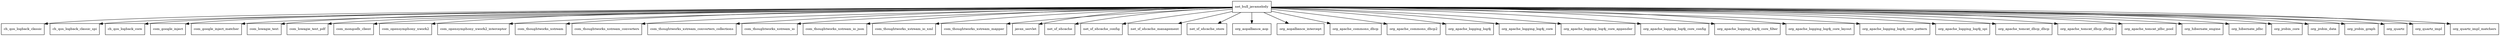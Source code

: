 digraph javamelody_core_1_65_0_package_dependencies {
  node [shape = box, fontsize=10.0];
  net_bull_javamelody -> ch_qos_logback_classic;
  net_bull_javamelody -> ch_qos_logback_classic_spi;
  net_bull_javamelody -> ch_qos_logback_core;
  net_bull_javamelody -> com_google_inject;
  net_bull_javamelody -> com_google_inject_matcher;
  net_bull_javamelody -> com_lowagie_text;
  net_bull_javamelody -> com_lowagie_text_pdf;
  net_bull_javamelody -> com_mongodb_client;
  net_bull_javamelody -> com_opensymphony_xwork2;
  net_bull_javamelody -> com_opensymphony_xwork2_interceptor;
  net_bull_javamelody -> com_thoughtworks_xstream;
  net_bull_javamelody -> com_thoughtworks_xstream_converters;
  net_bull_javamelody -> com_thoughtworks_xstream_converters_collections;
  net_bull_javamelody -> com_thoughtworks_xstream_io;
  net_bull_javamelody -> com_thoughtworks_xstream_io_json;
  net_bull_javamelody -> com_thoughtworks_xstream_io_xml;
  net_bull_javamelody -> com_thoughtworks_xstream_mapper;
  net_bull_javamelody -> javax_servlet;
  net_bull_javamelody -> net_sf_ehcache;
  net_bull_javamelody -> net_sf_ehcache_config;
  net_bull_javamelody -> net_sf_ehcache_management;
  net_bull_javamelody -> net_sf_ehcache_store;
  net_bull_javamelody -> org_aopalliance_aop;
  net_bull_javamelody -> org_aopalliance_intercept;
  net_bull_javamelody -> org_apache_commons_dbcp;
  net_bull_javamelody -> org_apache_commons_dbcp2;
  net_bull_javamelody -> org_apache_logging_log4j;
  net_bull_javamelody -> org_apache_logging_log4j_core;
  net_bull_javamelody -> org_apache_logging_log4j_core_appender;
  net_bull_javamelody -> org_apache_logging_log4j_core_config;
  net_bull_javamelody -> org_apache_logging_log4j_core_filter;
  net_bull_javamelody -> org_apache_logging_log4j_core_layout;
  net_bull_javamelody -> org_apache_logging_log4j_core_pattern;
  net_bull_javamelody -> org_apache_logging_log4j_spi;
  net_bull_javamelody -> org_apache_tomcat_dbcp_dbcp;
  net_bull_javamelody -> org_apache_tomcat_dbcp_dbcp2;
  net_bull_javamelody -> org_apache_tomcat_jdbc_pool;
  net_bull_javamelody -> org_hibernate_engine;
  net_bull_javamelody -> org_hibernate_jdbc;
  net_bull_javamelody -> org_jrobin_core;
  net_bull_javamelody -> org_jrobin_data;
  net_bull_javamelody -> org_jrobin_graph;
  net_bull_javamelody -> org_quartz;
  net_bull_javamelody -> org_quartz_impl;
  net_bull_javamelody -> org_quartz_impl_matchers;
}
